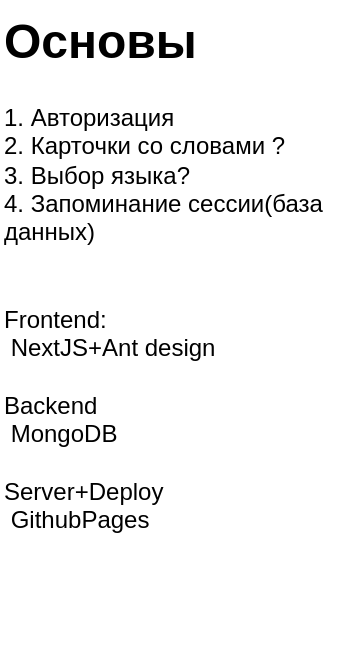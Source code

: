 <mxfile version="24.2.2" type="github">
  <diagram name="Page-1" id="c7558073-3199-34d8-9f00-42111426c3f3">
    <mxGraphModel dx="1179" dy="629" grid="1" gridSize="10" guides="1" tooltips="1" connect="1" arrows="1" fold="1" page="1" pageScale="1" pageWidth="826" pageHeight="1169" background="none" math="0" shadow="0">
      <root>
        <mxCell id="0" />
        <mxCell id="1" parent="0" />
        <mxCell id="ouryiZYb1wiqqYsG8H-_-96" value="&lt;h1 style=&quot;margin-top: 0px;&quot;&gt;Основы&lt;/h1&gt;&lt;div&gt;1. Авторизация&lt;/div&gt;&lt;div&gt;2. Карточки со словами ?&lt;/div&gt;&lt;div&gt;3. Выбор языка?&lt;/div&gt;&lt;div&gt;4. Запоминание сессии(база данных)&lt;/div&gt;&lt;div&gt;&lt;span style=&quot;background-color: initial;&quot;&gt;&lt;br&gt;&lt;/span&gt;&lt;/div&gt;&lt;div&gt;&lt;span style=&quot;background-color: initial;&quot;&gt;&lt;br&gt;&lt;/span&gt;&lt;/div&gt;&lt;div&gt;&lt;span style=&quot;background-color: initial;&quot;&gt;Frontend:&lt;br&gt;&amp;nbsp;NextJS+Ant design&lt;/span&gt;&lt;/div&gt;&lt;div&gt;&lt;span style=&quot;background-color: initial;&quot;&gt;&lt;br&gt;&lt;/span&gt;&lt;/div&gt;&lt;div&gt;&lt;span style=&quot;background-color: initial;&quot;&gt;Backend&lt;/span&gt;&lt;/div&gt;&lt;div&gt;&lt;span style=&quot;background-color: initial;&quot;&gt;&amp;nbsp;MongoDB&lt;/span&gt;&lt;/div&gt;&lt;div&gt;&lt;span style=&quot;background-color: initial;&quot;&gt;&lt;br&gt;&lt;/span&gt;&lt;/div&gt;&lt;div&gt;&lt;span style=&quot;background-color: initial;&quot;&gt;Server+Deploy&lt;/span&gt;&lt;/div&gt;&lt;div&gt;&amp;nbsp;GithubPages&lt;/div&gt;&lt;div&gt;&lt;span style=&quot;background-color: initial;&quot;&gt;&lt;br&gt;&lt;/span&gt;&lt;/div&gt;&lt;div&gt;&lt;span style=&quot;background-color: initial;&quot;&gt;&amp;nbsp;&lt;/span&gt;&lt;/div&gt;" style="text;html=1;whiteSpace=wrap;overflow=hidden;rounded=0;" vertex="1" parent="1">
          <mxGeometry x="40" y="60" width="180" height="320" as="geometry" />
        </mxCell>
      </root>
    </mxGraphModel>
  </diagram>
</mxfile>
